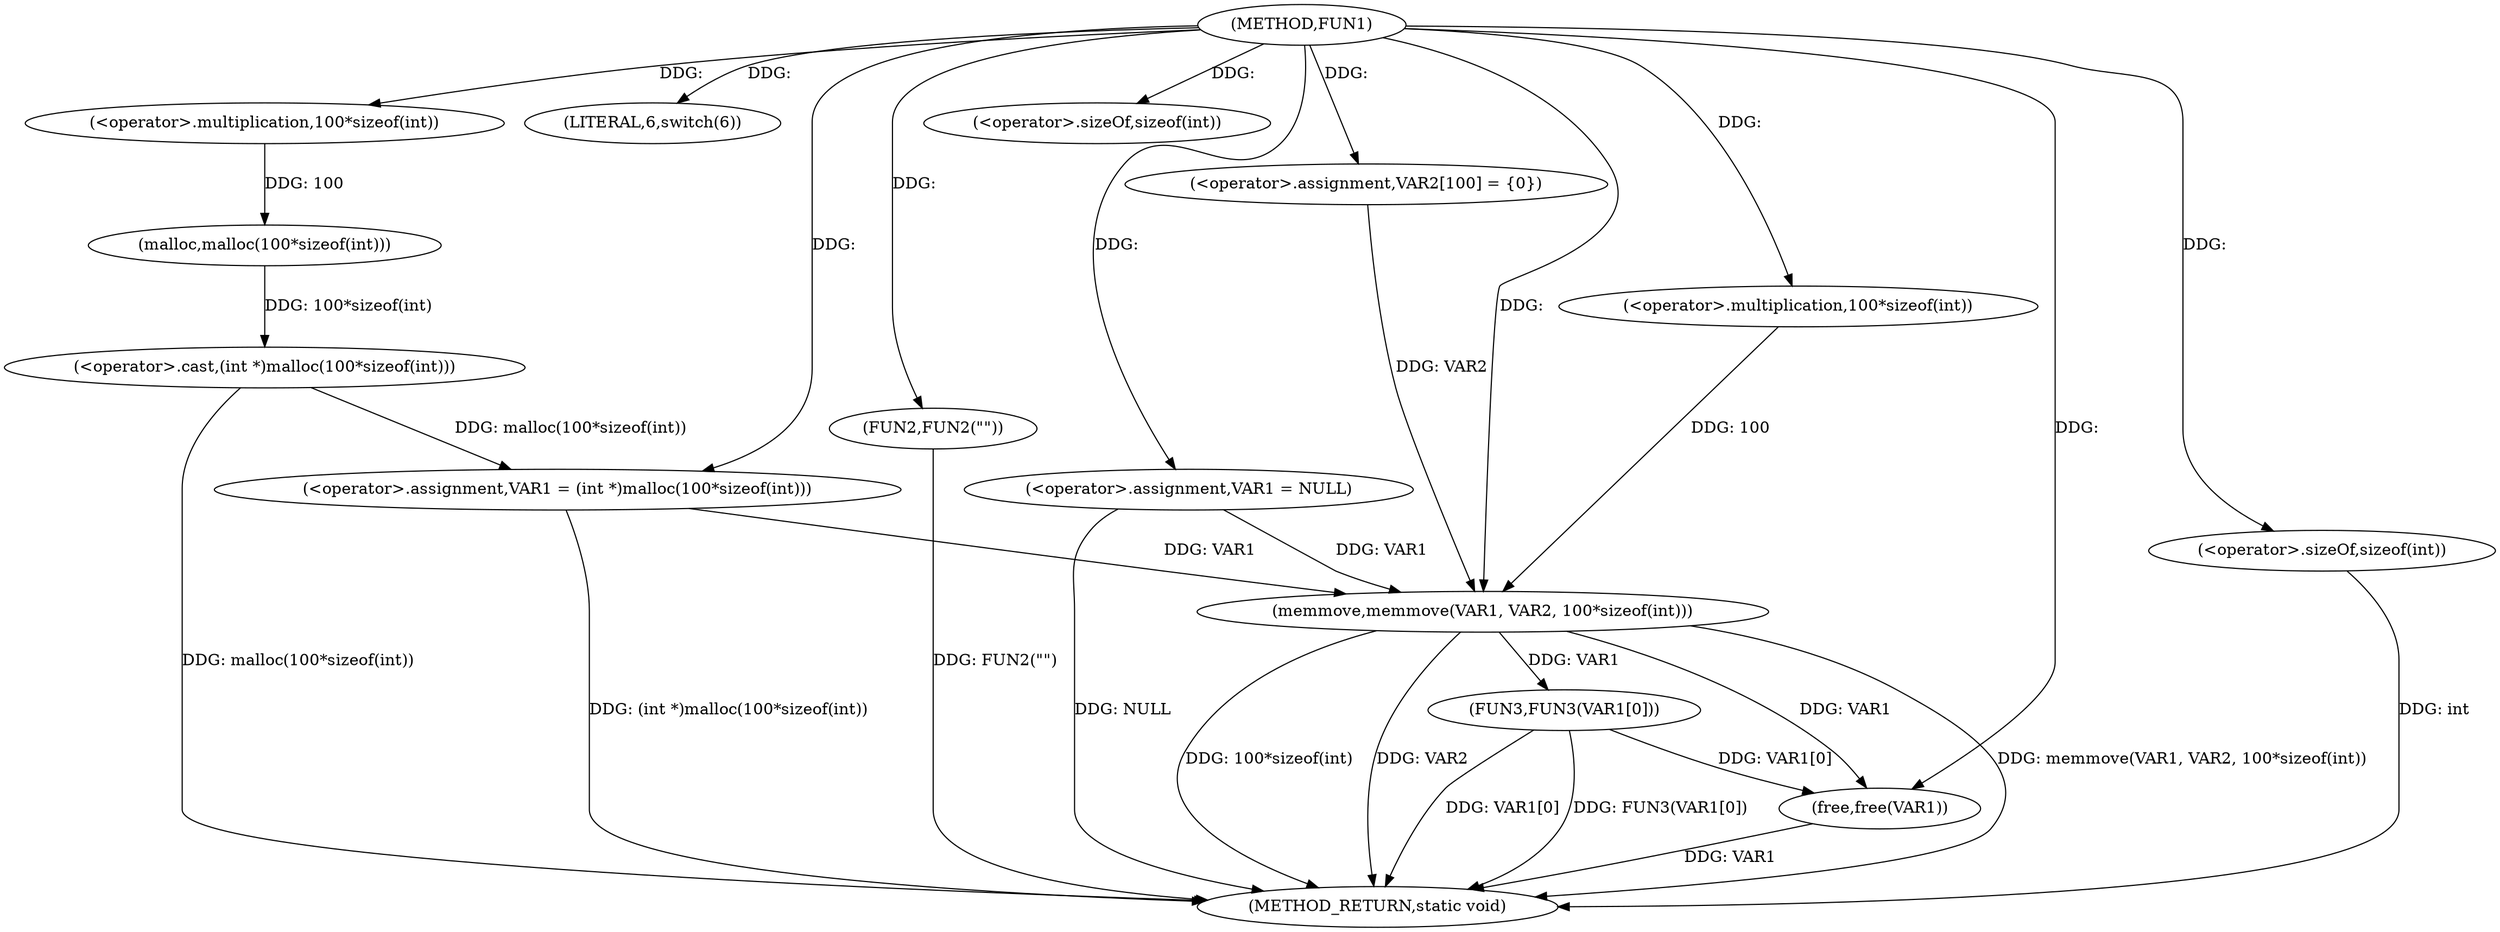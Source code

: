 digraph FUN1 {  
"1000100" [label = "(METHOD,FUN1)" ]
"1000141" [label = "(METHOD_RETURN,static void)" ]
"1000103" [label = "(<operator>.assignment,VAR1 = NULL)" ]
"1000107" [label = "(LITERAL,6,switch(6))" ]
"1000110" [label = "(<operator>.assignment,VAR1 = (int *)malloc(100*sizeof(int)))" ]
"1000112" [label = "(<operator>.cast,(int *)malloc(100*sizeof(int)))" ]
"1000114" [label = "(malloc,malloc(100*sizeof(int)))" ]
"1000115" [label = "(<operator>.multiplication,100*sizeof(int))" ]
"1000117" [label = "(<operator>.sizeOf,sizeof(int))" ]
"1000121" [label = "(FUN2,FUN2(\"\"))" ]
"1000126" [label = "(<operator>.assignment,VAR2[100] = {0})" ]
"1000128" [label = "(memmove,memmove(VAR1, VAR2, 100*sizeof(int)))" ]
"1000131" [label = "(<operator>.multiplication,100*sizeof(int))" ]
"1000133" [label = "(<operator>.sizeOf,sizeof(int))" ]
"1000135" [label = "(FUN3,FUN3(VAR1[0]))" ]
"1000139" [label = "(free,free(VAR1))" ]
  "1000103" -> "1000141"  [ label = "DDG: NULL"] 
  "1000112" -> "1000141"  [ label = "DDG: malloc(100*sizeof(int))"] 
  "1000139" -> "1000141"  [ label = "DDG: VAR1"] 
  "1000121" -> "1000141"  [ label = "DDG: FUN2(\"\")"] 
  "1000135" -> "1000141"  [ label = "DDG: VAR1[0]"] 
  "1000128" -> "1000141"  [ label = "DDG: memmove(VAR1, VAR2, 100*sizeof(int))"] 
  "1000128" -> "1000141"  [ label = "DDG: 100*sizeof(int)"] 
  "1000128" -> "1000141"  [ label = "DDG: VAR2"] 
  "1000133" -> "1000141"  [ label = "DDG: int"] 
  "1000110" -> "1000141"  [ label = "DDG: (int *)malloc(100*sizeof(int))"] 
  "1000135" -> "1000141"  [ label = "DDG: FUN3(VAR1[0])"] 
  "1000100" -> "1000103"  [ label = "DDG: "] 
  "1000100" -> "1000107"  [ label = "DDG: "] 
  "1000112" -> "1000110"  [ label = "DDG: malloc(100*sizeof(int))"] 
  "1000100" -> "1000110"  [ label = "DDG: "] 
  "1000114" -> "1000112"  [ label = "DDG: 100*sizeof(int)"] 
  "1000115" -> "1000114"  [ label = "DDG: 100"] 
  "1000100" -> "1000115"  [ label = "DDG: "] 
  "1000100" -> "1000117"  [ label = "DDG: "] 
  "1000100" -> "1000121"  [ label = "DDG: "] 
  "1000100" -> "1000126"  [ label = "DDG: "] 
  "1000103" -> "1000128"  [ label = "DDG: VAR1"] 
  "1000110" -> "1000128"  [ label = "DDG: VAR1"] 
  "1000100" -> "1000128"  [ label = "DDG: "] 
  "1000126" -> "1000128"  [ label = "DDG: VAR2"] 
  "1000131" -> "1000128"  [ label = "DDG: 100"] 
  "1000100" -> "1000131"  [ label = "DDG: "] 
  "1000100" -> "1000133"  [ label = "DDG: "] 
  "1000128" -> "1000135"  [ label = "DDG: VAR1"] 
  "1000128" -> "1000139"  [ label = "DDG: VAR1"] 
  "1000135" -> "1000139"  [ label = "DDG: VAR1[0]"] 
  "1000100" -> "1000139"  [ label = "DDG: "] 
}
